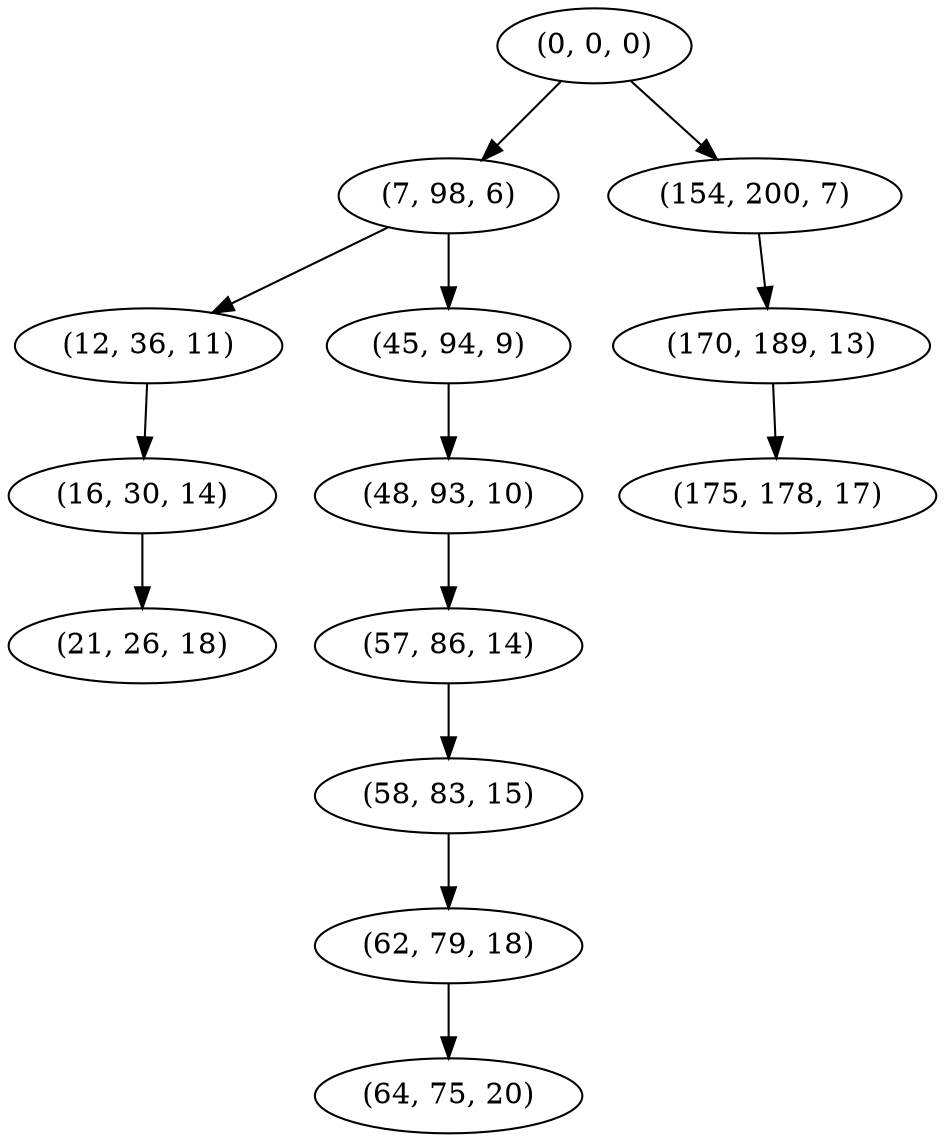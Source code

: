 digraph tree {
    "(0, 0, 0)";
    "(7, 98, 6)";
    "(12, 36, 11)";
    "(16, 30, 14)";
    "(21, 26, 18)";
    "(45, 94, 9)";
    "(48, 93, 10)";
    "(57, 86, 14)";
    "(58, 83, 15)";
    "(62, 79, 18)";
    "(64, 75, 20)";
    "(154, 200, 7)";
    "(170, 189, 13)";
    "(175, 178, 17)";
    "(0, 0, 0)" -> "(7, 98, 6)";
    "(0, 0, 0)" -> "(154, 200, 7)";
    "(7, 98, 6)" -> "(12, 36, 11)";
    "(7, 98, 6)" -> "(45, 94, 9)";
    "(12, 36, 11)" -> "(16, 30, 14)";
    "(16, 30, 14)" -> "(21, 26, 18)";
    "(45, 94, 9)" -> "(48, 93, 10)";
    "(48, 93, 10)" -> "(57, 86, 14)";
    "(57, 86, 14)" -> "(58, 83, 15)";
    "(58, 83, 15)" -> "(62, 79, 18)";
    "(62, 79, 18)" -> "(64, 75, 20)";
    "(154, 200, 7)" -> "(170, 189, 13)";
    "(170, 189, 13)" -> "(175, 178, 17)";
}
